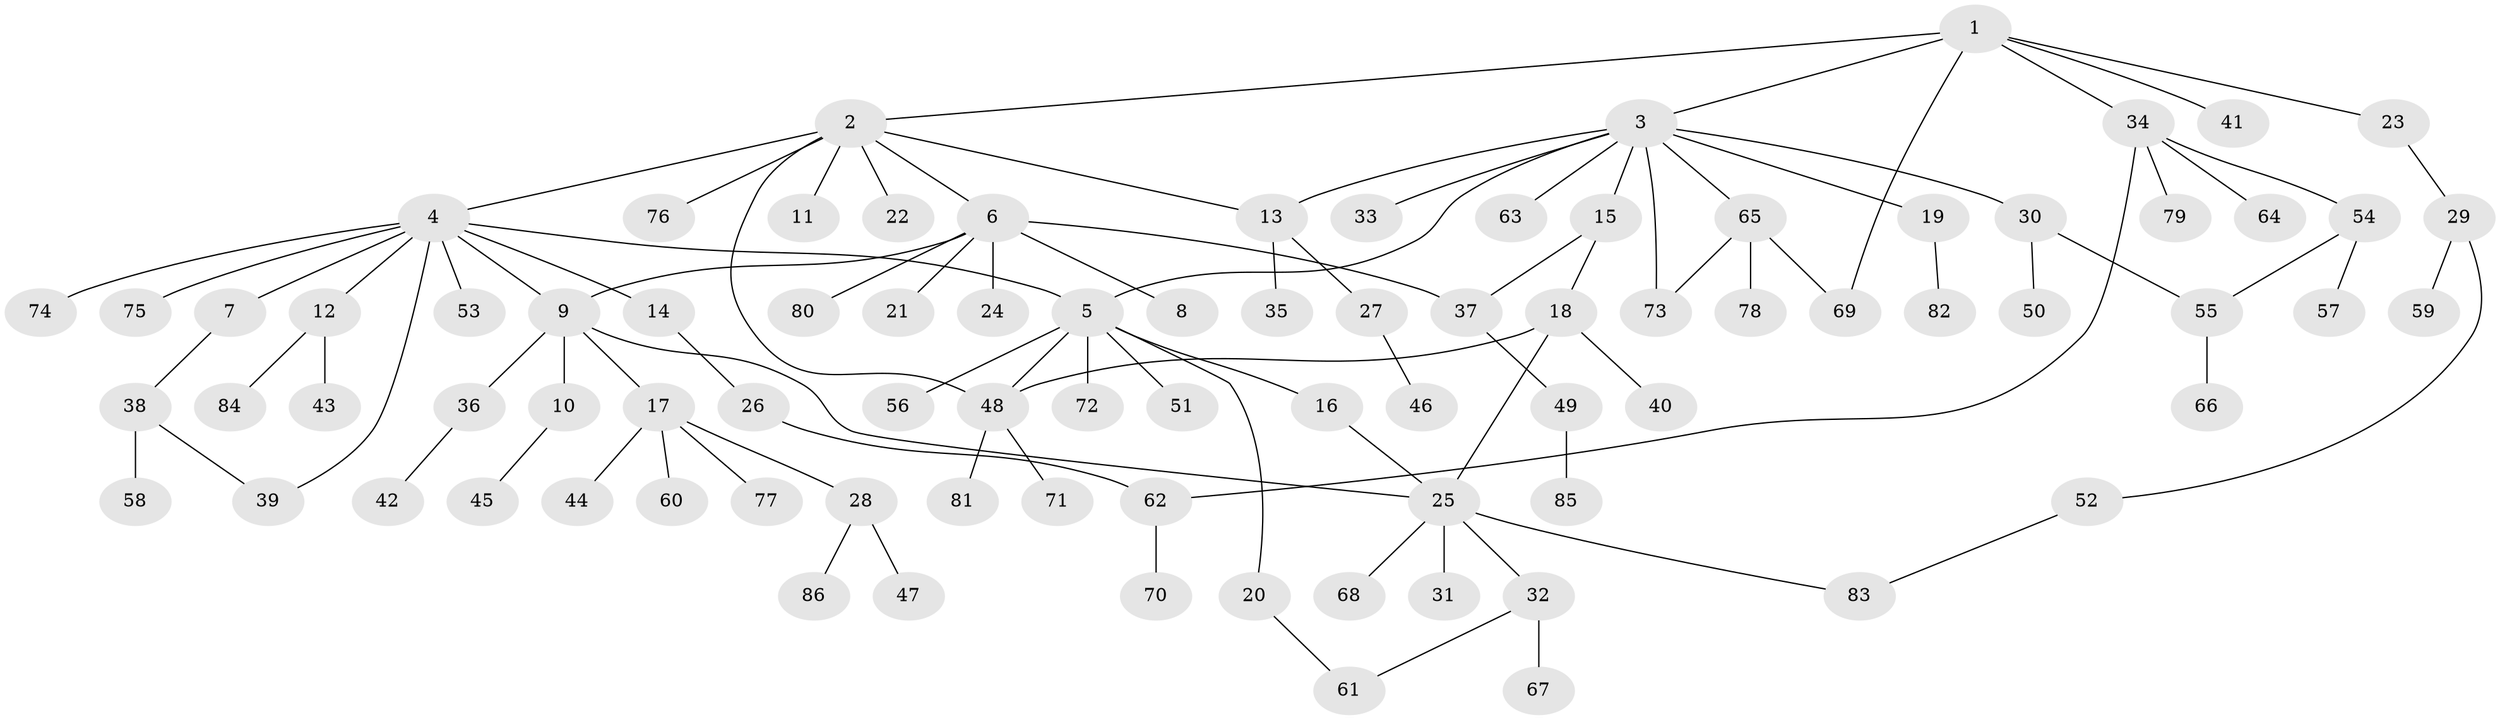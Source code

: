 // coarse degree distribution, {11: 0.023255813953488372, 8: 0.023255813953488372, 16: 0.023255813953488372, 4: 0.023255813953488372, 3: 0.11627906976744186, 1: 0.4883720930232558, 6: 0.023255813953488372, 2: 0.2558139534883721, 7: 0.023255813953488372}
// Generated by graph-tools (version 1.1) at 2025/18/03/04/25 18:18:09]
// undirected, 86 vertices, 100 edges
graph export_dot {
graph [start="1"]
  node [color=gray90,style=filled];
  1;
  2;
  3;
  4;
  5;
  6;
  7;
  8;
  9;
  10;
  11;
  12;
  13;
  14;
  15;
  16;
  17;
  18;
  19;
  20;
  21;
  22;
  23;
  24;
  25;
  26;
  27;
  28;
  29;
  30;
  31;
  32;
  33;
  34;
  35;
  36;
  37;
  38;
  39;
  40;
  41;
  42;
  43;
  44;
  45;
  46;
  47;
  48;
  49;
  50;
  51;
  52;
  53;
  54;
  55;
  56;
  57;
  58;
  59;
  60;
  61;
  62;
  63;
  64;
  65;
  66;
  67;
  68;
  69;
  70;
  71;
  72;
  73;
  74;
  75;
  76;
  77;
  78;
  79;
  80;
  81;
  82;
  83;
  84;
  85;
  86;
  1 -- 2;
  1 -- 3;
  1 -- 23;
  1 -- 34;
  1 -- 41;
  1 -- 69;
  2 -- 4;
  2 -- 6;
  2 -- 11;
  2 -- 13;
  2 -- 22;
  2 -- 48;
  2 -- 76;
  3 -- 5;
  3 -- 13;
  3 -- 15;
  3 -- 19;
  3 -- 30;
  3 -- 33;
  3 -- 63;
  3 -- 65;
  3 -- 73;
  4 -- 5;
  4 -- 7;
  4 -- 9;
  4 -- 12;
  4 -- 14;
  4 -- 39;
  4 -- 53;
  4 -- 74;
  4 -- 75;
  5 -- 16;
  5 -- 20;
  5 -- 48;
  5 -- 51;
  5 -- 56;
  5 -- 72;
  6 -- 8;
  6 -- 9;
  6 -- 21;
  6 -- 24;
  6 -- 37;
  6 -- 80;
  7 -- 38;
  9 -- 10;
  9 -- 17;
  9 -- 25;
  9 -- 36;
  10 -- 45;
  12 -- 43;
  12 -- 84;
  13 -- 27;
  13 -- 35;
  14 -- 26;
  15 -- 18;
  15 -- 37;
  16 -- 25;
  17 -- 28;
  17 -- 44;
  17 -- 60;
  17 -- 77;
  18 -- 25;
  18 -- 40;
  18 -- 48;
  19 -- 82;
  20 -- 61;
  23 -- 29;
  25 -- 31;
  25 -- 32;
  25 -- 68;
  25 -- 83;
  26 -- 62;
  27 -- 46;
  28 -- 47;
  28 -- 86;
  29 -- 52;
  29 -- 59;
  30 -- 50;
  30 -- 55;
  32 -- 61;
  32 -- 67;
  34 -- 54;
  34 -- 62;
  34 -- 64;
  34 -- 79;
  36 -- 42;
  37 -- 49;
  38 -- 39;
  38 -- 58;
  48 -- 71;
  48 -- 81;
  49 -- 85;
  52 -- 83;
  54 -- 55;
  54 -- 57;
  55 -- 66;
  62 -- 70;
  65 -- 69;
  65 -- 73;
  65 -- 78;
}
